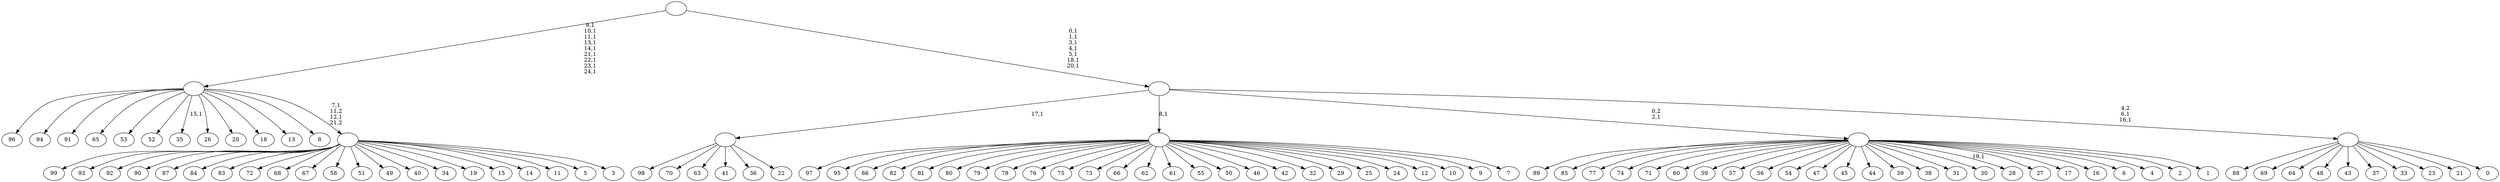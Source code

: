 digraph T {
	125 [label="99"]
	124 [label="98"]
	123 [label="97"]
	122 [label="96"]
	121 [label="95"]
	120 [label="94"]
	119 [label="93"]
	118 [label="92"]
	117 [label="91"]
	116 [label="90"]
	115 [label="89"]
	114 [label="88"]
	113 [label="87"]
	112 [label="86"]
	111 [label="85"]
	110 [label="84"]
	109 [label="83"]
	108 [label="82"]
	107 [label="81"]
	106 [label="80"]
	105 [label="79"]
	104 [label="78"]
	103 [label="77"]
	102 [label="76"]
	101 [label="75"]
	100 [label="74"]
	99 [label="73"]
	98 [label="72"]
	97 [label="71"]
	96 [label="70"]
	95 [label="69"]
	94 [label="68"]
	93 [label="67"]
	92 [label="66"]
	91 [label="65"]
	90 [label="64"]
	89 [label="63"]
	88 [label="62"]
	87 [label="61"]
	86 [label="60"]
	85 [label="59"]
	84 [label="58"]
	83 [label="57"]
	82 [label="56"]
	81 [label="55"]
	80 [label="54"]
	79 [label="53"]
	78 [label="52"]
	77 [label="51"]
	76 [label="50"]
	75 [label="49"]
	74 [label="48"]
	73 [label="47"]
	72 [label="46"]
	71 [label="45"]
	70 [label="44"]
	69 [label="43"]
	68 [label="42"]
	67 [label="41"]
	66 [label="40"]
	65 [label="39"]
	64 [label="38"]
	63 [label="37"]
	62 [label="36"]
	61 [label="35"]
	59 [label="34"]
	58 [label="33"]
	57 [label="32"]
	56 [label="31"]
	55 [label="30"]
	54 [label="29"]
	53 [label="28"]
	51 [label="27"]
	50 [label="26"]
	49 [label="25"]
	48 [label="24"]
	47 [label="23"]
	46 [label="22"]
	45 [label=""]
	44 [label="21"]
	43 [label="20"]
	42 [label="19"]
	41 [label="18"]
	40 [label="17"]
	39 [label="16"]
	38 [label="15"]
	37 [label="14"]
	36 [label="13"]
	35 [label="12"]
	34 [label="11"]
	33 [label="10"]
	32 [label="9"]
	31 [label="8"]
	30 [label="7"]
	29 [label=""]
	28 [label="6"]
	27 [label="5"]
	26 [label="4"]
	25 [label="3"]
	24 [label=""]
	22 [label=""]
	13 [label="2"]
	12 [label="1"]
	11 [label=""]
	10 [label="0"]
	9 [label=""]
	7 [label=""]
	0 [label=""]
	45 -> 124 [label=""]
	45 -> 96 [label=""]
	45 -> 89 [label=""]
	45 -> 67 [label=""]
	45 -> 62 [label=""]
	45 -> 46 [label=""]
	29 -> 123 [label=""]
	29 -> 121 [label=""]
	29 -> 112 [label=""]
	29 -> 108 [label=""]
	29 -> 107 [label=""]
	29 -> 106 [label=""]
	29 -> 105 [label=""]
	29 -> 104 [label=""]
	29 -> 102 [label=""]
	29 -> 101 [label=""]
	29 -> 99 [label=""]
	29 -> 92 [label=""]
	29 -> 88 [label=""]
	29 -> 87 [label=""]
	29 -> 81 [label=""]
	29 -> 76 [label=""]
	29 -> 72 [label=""]
	29 -> 68 [label=""]
	29 -> 57 [label=""]
	29 -> 54 [label=""]
	29 -> 49 [label=""]
	29 -> 48 [label=""]
	29 -> 35 [label=""]
	29 -> 33 [label=""]
	29 -> 32 [label=""]
	29 -> 30 [label=""]
	24 -> 125 [label=""]
	24 -> 119 [label=""]
	24 -> 118 [label=""]
	24 -> 116 [label=""]
	24 -> 113 [label=""]
	24 -> 110 [label=""]
	24 -> 109 [label=""]
	24 -> 98 [label=""]
	24 -> 94 [label=""]
	24 -> 93 [label=""]
	24 -> 84 [label=""]
	24 -> 77 [label=""]
	24 -> 75 [label=""]
	24 -> 66 [label=""]
	24 -> 59 [label=""]
	24 -> 42 [label=""]
	24 -> 38 [label=""]
	24 -> 37 [label=""]
	24 -> 34 [label=""]
	24 -> 27 [label=""]
	24 -> 25 [label=""]
	22 -> 24 [label="7,1\n11,2\n12,1\n21,2"]
	22 -> 61 [label="15,1"]
	22 -> 122 [label=""]
	22 -> 120 [label=""]
	22 -> 117 [label=""]
	22 -> 91 [label=""]
	22 -> 79 [label=""]
	22 -> 78 [label=""]
	22 -> 50 [label=""]
	22 -> 43 [label=""]
	22 -> 41 [label=""]
	22 -> 36 [label=""]
	22 -> 31 [label=""]
	11 -> 53 [label="19,1"]
	11 -> 115 [label=""]
	11 -> 111 [label=""]
	11 -> 103 [label=""]
	11 -> 100 [label=""]
	11 -> 97 [label=""]
	11 -> 86 [label=""]
	11 -> 85 [label=""]
	11 -> 83 [label=""]
	11 -> 82 [label=""]
	11 -> 80 [label=""]
	11 -> 73 [label=""]
	11 -> 71 [label=""]
	11 -> 70 [label=""]
	11 -> 65 [label=""]
	11 -> 64 [label=""]
	11 -> 56 [label=""]
	11 -> 55 [label=""]
	11 -> 51 [label=""]
	11 -> 40 [label=""]
	11 -> 39 [label=""]
	11 -> 28 [label=""]
	11 -> 26 [label=""]
	11 -> 13 [label=""]
	11 -> 12 [label=""]
	9 -> 114 [label=""]
	9 -> 95 [label=""]
	9 -> 90 [label=""]
	9 -> 74 [label=""]
	9 -> 69 [label=""]
	9 -> 63 [label=""]
	9 -> 58 [label=""]
	9 -> 47 [label=""]
	9 -> 44 [label=""]
	9 -> 10 [label=""]
	7 -> 9 [label="4,2\n6,1\n16,1"]
	7 -> 45 [label="17,1"]
	7 -> 29 [label="8,1"]
	7 -> 11 [label="0,2\n2,1"]
	0 -> 7 [label="0,1\n1,1\n3,1\n4,1\n5,1\n18,1\n20,1"]
	0 -> 22 [label="9,1\n10,1\n11,1\n13,1\n14,1\n21,1\n22,1\n23,1\n24,1"]
}
